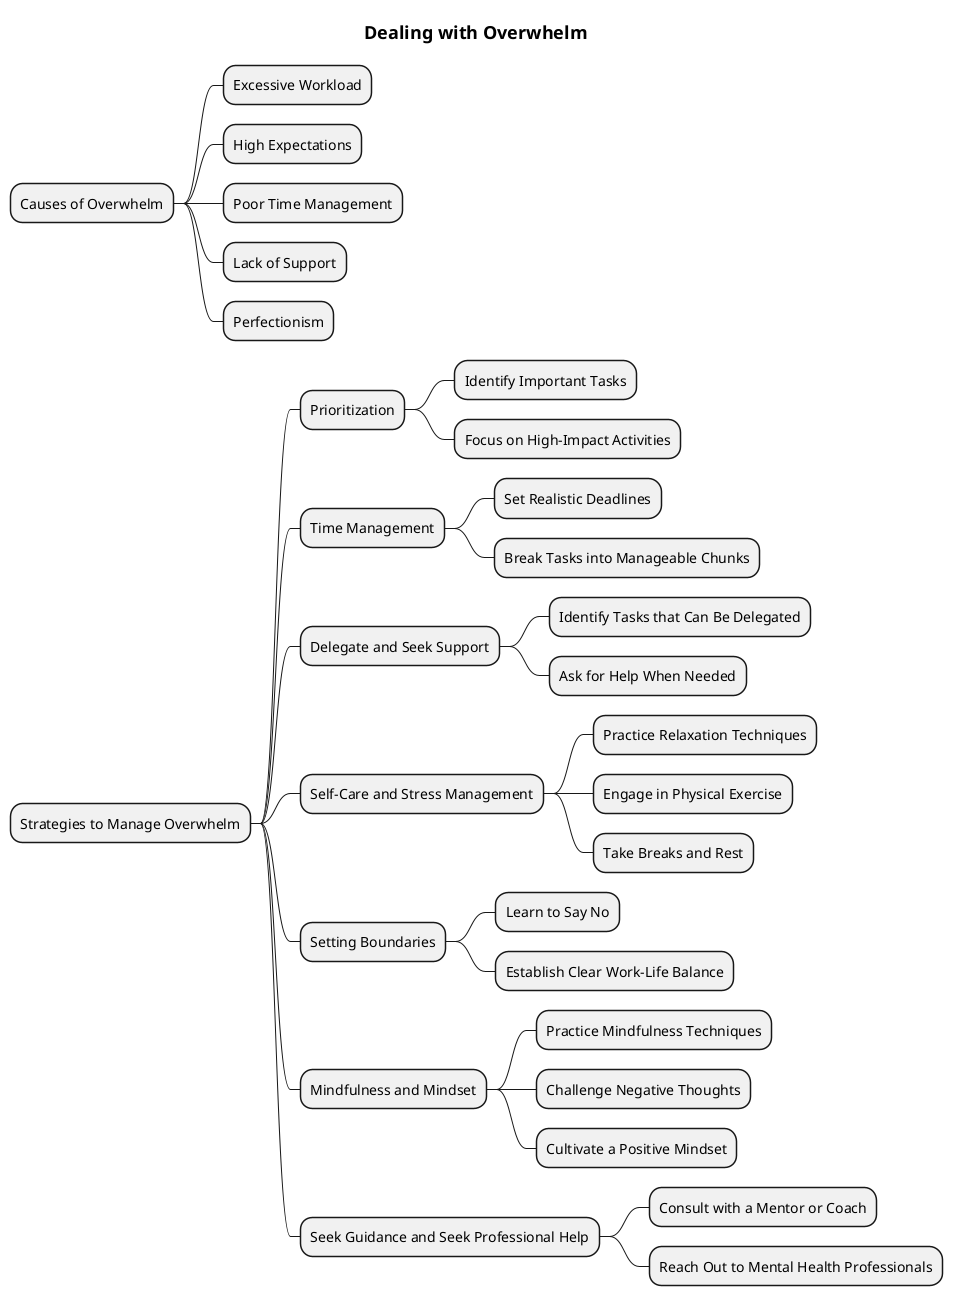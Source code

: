 @startmindmap
title = Dealing with Overwhelm

* Causes of Overwhelm
** Excessive Workload
** High Expectations
** Poor Time Management
** Lack of Support
** Perfectionism

* Strategies to Manage Overwhelm
** Prioritization
*** Identify Important Tasks
*** Focus on High-Impact Activities
** Time Management
*** Set Realistic Deadlines
*** Break Tasks into Manageable Chunks
** Delegate and Seek Support
*** Identify Tasks that Can Be Delegated
*** Ask for Help When Needed
** Self-Care and Stress Management
*** Practice Relaxation Techniques
*** Engage in Physical Exercise
*** Take Breaks and Rest
** Setting Boundaries
*** Learn to Say No
*** Establish Clear Work-Life Balance
** Mindfulness and Mindset
*** Practice Mindfulness Techniques
*** Challenge Negative Thoughts
*** Cultivate a Positive Mindset
** Seek Guidance and Seek Professional Help
*** Consult with a Mentor or Coach
*** Reach Out to Mental Health Professionals

@endmindmap

